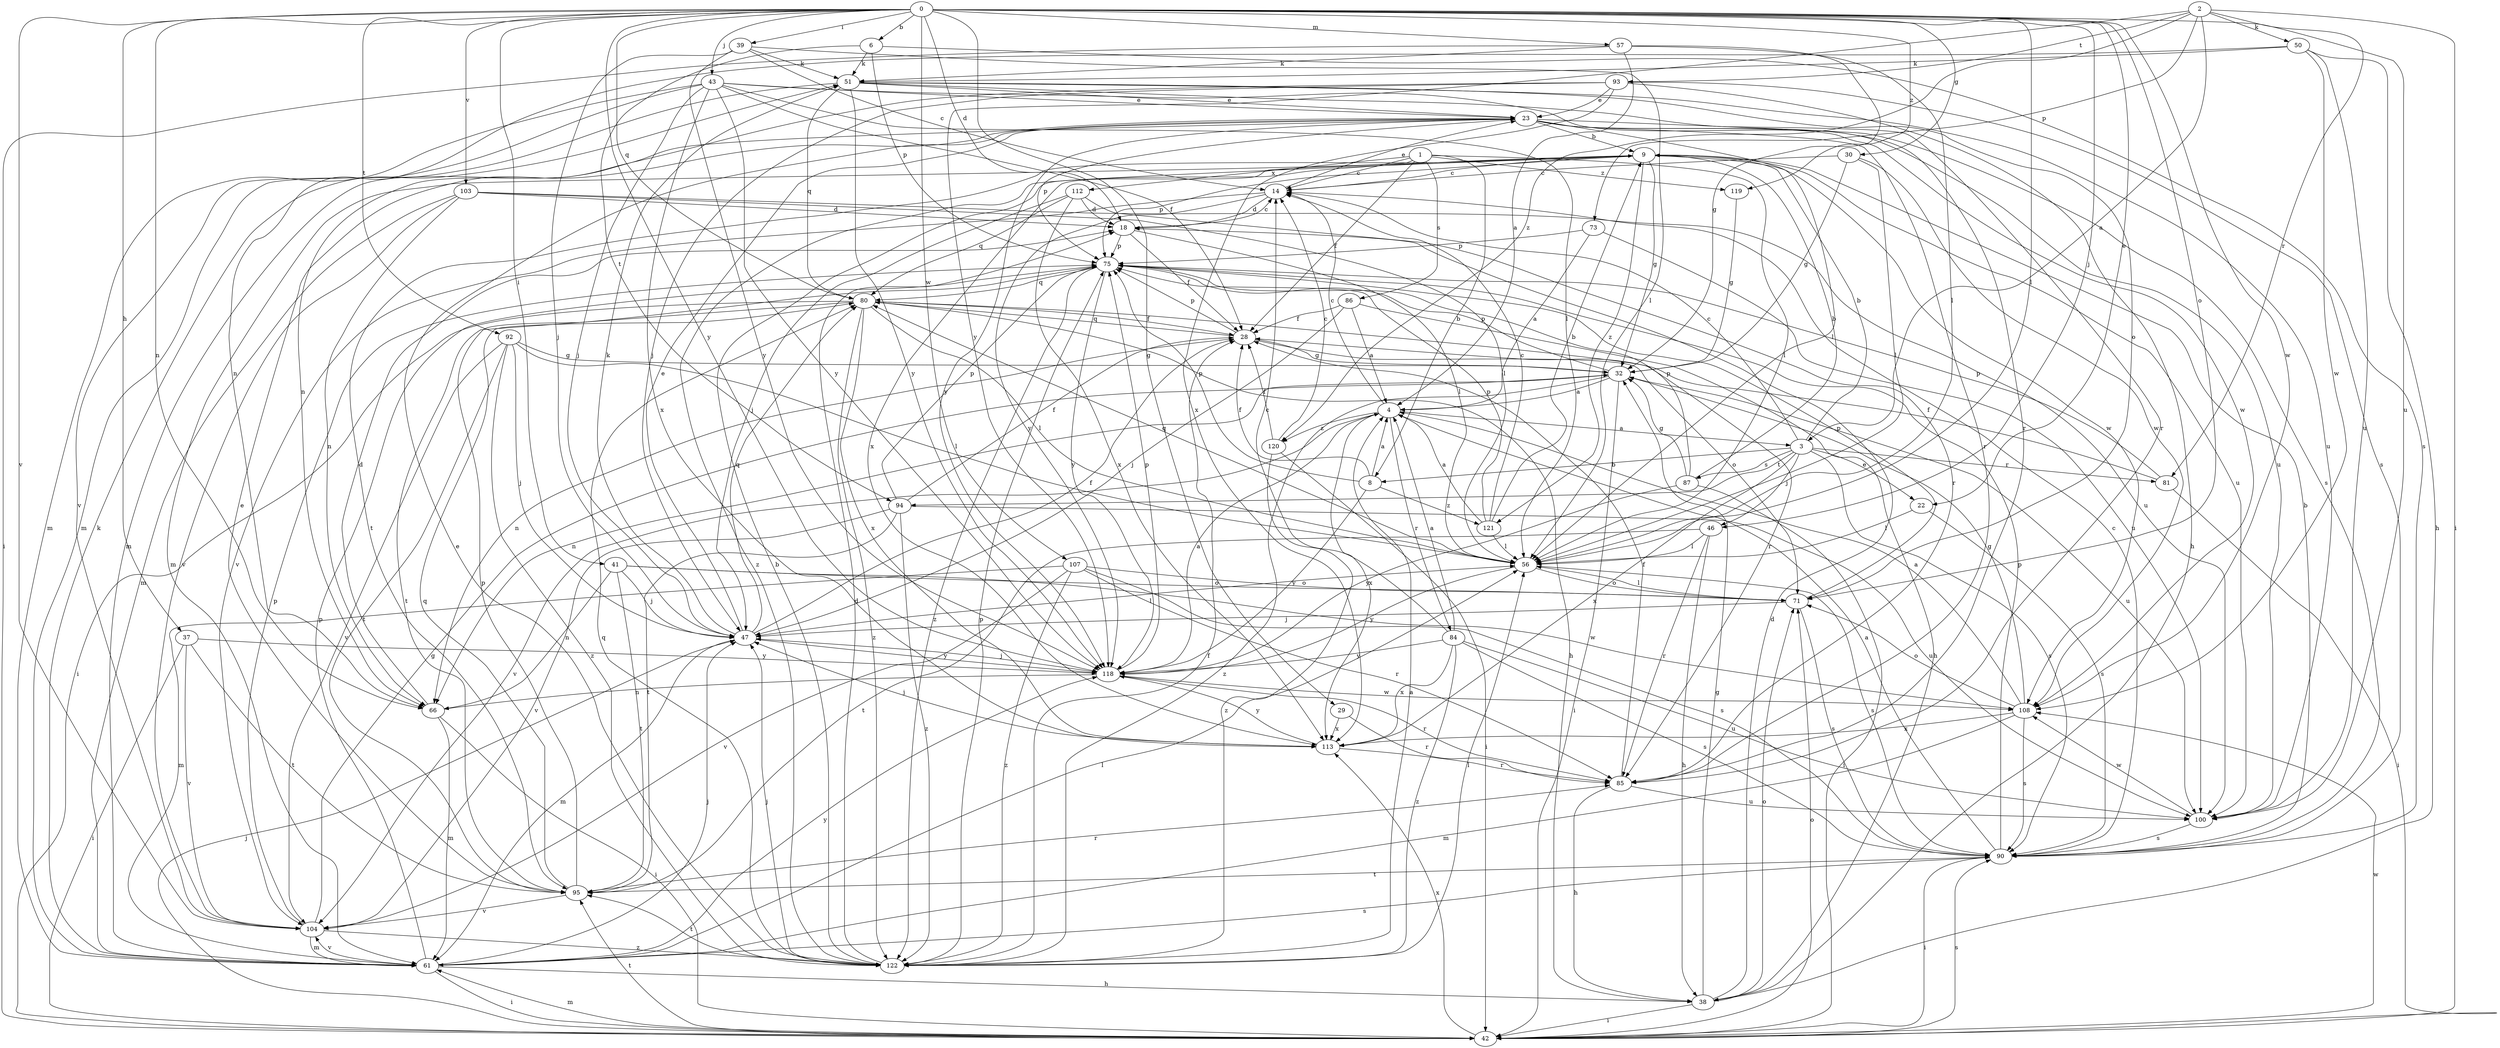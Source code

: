 strict digraph  {
0;
1;
2;
3;
4;
6;
8;
9;
14;
18;
22;
23;
28;
29;
30;
32;
37;
38;
39;
41;
42;
43;
46;
47;
50;
51;
56;
57;
61;
66;
71;
73;
75;
80;
81;
84;
85;
86;
87;
90;
92;
93;
94;
95;
100;
103;
104;
107;
108;
112;
113;
118;
119;
120;
121;
122;
0 -> 6  [label=b];
0 -> 18  [label=d];
0 -> 22  [label=e];
0 -> 29  [label=g];
0 -> 30  [label=g];
0 -> 37  [label=h];
0 -> 39  [label=i];
0 -> 41  [label=i];
0 -> 43  [label=j];
0 -> 46  [label=j];
0 -> 56  [label=l];
0 -> 57  [label=m];
0 -> 66  [label=n];
0 -> 71  [label=o];
0 -> 80  [label=q];
0 -> 92  [label=t];
0 -> 100  [label=u];
0 -> 103  [label=v];
0 -> 104  [label=v];
0 -> 107  [label=w];
0 -> 108  [label=w];
0 -> 118  [label=y];
0 -> 119  [label=z];
1 -> 8  [label=b];
1 -> 14  [label=c];
1 -> 28  [label=f];
1 -> 56  [label=l];
1 -> 61  [label=m];
1 -> 86  [label=s];
1 -> 112  [label=x];
1 -> 119  [label=z];
2 -> 3  [label=a];
2 -> 42  [label=i];
2 -> 50  [label=k];
2 -> 73  [label=p];
2 -> 81  [label=r];
2 -> 93  [label=t];
2 -> 118  [label=y];
2 -> 120  [label=z];
3 -> 8  [label=b];
3 -> 9  [label=b];
3 -> 14  [label=c];
3 -> 22  [label=e];
3 -> 46  [label=j];
3 -> 81  [label=r];
3 -> 87  [label=s];
3 -> 90  [label=s];
3 -> 94  [label=t];
3 -> 113  [label=x];
4 -> 3  [label=a];
4 -> 14  [label=c];
4 -> 84  [label=r];
4 -> 104  [label=v];
4 -> 113  [label=x];
4 -> 120  [label=z];
6 -> 51  [label=k];
6 -> 75  [label=p];
6 -> 90  [label=s];
6 -> 94  [label=t];
8 -> 4  [label=a];
8 -> 28  [label=f];
8 -> 75  [label=p];
8 -> 118  [label=y];
8 -> 121  [label=z];
9 -> 14  [label=c];
9 -> 32  [label=g];
9 -> 75  [label=p];
9 -> 95  [label=t];
9 -> 100  [label=u];
9 -> 108  [label=w];
9 -> 113  [label=x];
9 -> 121  [label=z];
9 -> 122  [label=z];
14 -> 18  [label=d];
14 -> 23  [label=e];
14 -> 104  [label=v];
14 -> 118  [label=y];
18 -> 14  [label=c];
18 -> 28  [label=f];
18 -> 56  [label=l];
18 -> 75  [label=p];
22 -> 56  [label=l];
22 -> 90  [label=s];
23 -> 9  [label=b];
23 -> 56  [label=l];
23 -> 61  [label=m];
23 -> 75  [label=p];
23 -> 85  [label=r];
23 -> 90  [label=s];
23 -> 100  [label=u];
23 -> 108  [label=w];
23 -> 118  [label=y];
28 -> 32  [label=g];
28 -> 66  [label=n];
28 -> 71  [label=o];
28 -> 75  [label=p];
28 -> 80  [label=q];
29 -> 85  [label=r];
29 -> 113  [label=x];
30 -> 14  [label=c];
30 -> 32  [label=g];
30 -> 56  [label=l];
30 -> 108  [label=w];
32 -> 4  [label=a];
32 -> 42  [label=i];
32 -> 66  [label=n];
32 -> 75  [label=p];
32 -> 100  [label=u];
32 -> 122  [label=z];
37 -> 42  [label=i];
37 -> 95  [label=t];
37 -> 104  [label=v];
37 -> 118  [label=y];
38 -> 18  [label=d];
38 -> 32  [label=g];
38 -> 42  [label=i];
38 -> 71  [label=o];
39 -> 14  [label=c];
39 -> 47  [label=j];
39 -> 51  [label=k];
39 -> 56  [label=l];
39 -> 118  [label=y];
41 -> 47  [label=j];
41 -> 66  [label=n];
41 -> 71  [label=o];
41 -> 95  [label=t];
41 -> 108  [label=w];
42 -> 47  [label=j];
42 -> 61  [label=m];
42 -> 71  [label=o];
42 -> 90  [label=s];
42 -> 95  [label=t];
42 -> 108  [label=w];
42 -> 113  [label=x];
43 -> 23  [label=e];
43 -> 28  [label=f];
43 -> 47  [label=j];
43 -> 56  [label=l];
43 -> 61  [label=m];
43 -> 85  [label=r];
43 -> 104  [label=v];
43 -> 113  [label=x];
43 -> 118  [label=y];
46 -> 38  [label=h];
46 -> 56  [label=l];
46 -> 85  [label=r];
46 -> 95  [label=t];
47 -> 23  [label=e];
47 -> 28  [label=f];
47 -> 51  [label=k];
47 -> 56  [label=l];
47 -> 61  [label=m];
47 -> 80  [label=q];
47 -> 118  [label=y];
50 -> 38  [label=h];
50 -> 51  [label=k];
50 -> 66  [label=n];
50 -> 100  [label=u];
50 -> 108  [label=w];
51 -> 23  [label=e];
51 -> 61  [label=m];
51 -> 71  [label=o];
51 -> 80  [label=q];
51 -> 85  [label=r];
51 -> 100  [label=u];
51 -> 118  [label=y];
56 -> 71  [label=o];
56 -> 80  [label=q];
56 -> 90  [label=s];
56 -> 118  [label=y];
57 -> 4  [label=a];
57 -> 32  [label=g];
57 -> 42  [label=i];
57 -> 51  [label=k];
57 -> 56  [label=l];
61 -> 38  [label=h];
61 -> 42  [label=i];
61 -> 47  [label=j];
61 -> 51  [label=k];
61 -> 56  [label=l];
61 -> 75  [label=p];
61 -> 90  [label=s];
61 -> 104  [label=v];
61 -> 118  [label=y];
66 -> 18  [label=d];
66 -> 42  [label=i];
66 -> 61  [label=m];
71 -> 47  [label=j];
71 -> 56  [label=l];
71 -> 75  [label=p];
71 -> 90  [label=s];
73 -> 4  [label=a];
73 -> 75  [label=p];
73 -> 100  [label=u];
75 -> 80  [label=q];
75 -> 118  [label=y];
75 -> 122  [label=z];
80 -> 28  [label=f];
80 -> 38  [label=h];
80 -> 42  [label=i];
80 -> 56  [label=l];
80 -> 85  [label=r];
80 -> 95  [label=t];
80 -> 113  [label=x];
80 -> 122  [label=z];
81 -> 28  [label=f];
81 -> 42  [label=i];
81 -> 75  [label=p];
84 -> 4  [label=a];
84 -> 14  [label=c];
84 -> 90  [label=s];
84 -> 100  [label=u];
84 -> 113  [label=x];
84 -> 118  [label=y];
84 -> 122  [label=z];
85 -> 28  [label=f];
85 -> 38  [label=h];
85 -> 100  [label=u];
86 -> 4  [label=a];
86 -> 28  [label=f];
86 -> 38  [label=h];
86 -> 47  [label=j];
87 -> 9  [label=b];
87 -> 32  [label=g];
87 -> 42  [label=i];
87 -> 75  [label=p];
87 -> 118  [label=y];
90 -> 4  [label=a];
90 -> 9  [label=b];
90 -> 14  [label=c];
90 -> 42  [label=i];
90 -> 75  [label=p];
90 -> 95  [label=t];
92 -> 32  [label=g];
92 -> 47  [label=j];
92 -> 56  [label=l];
92 -> 95  [label=t];
92 -> 104  [label=v];
92 -> 122  [label=z];
93 -> 23  [label=e];
93 -> 38  [label=h];
93 -> 47  [label=j];
93 -> 66  [label=n];
93 -> 90  [label=s];
93 -> 113  [label=x];
94 -> 28  [label=f];
94 -> 75  [label=p];
94 -> 95  [label=t];
94 -> 100  [label=u];
94 -> 104  [label=v];
94 -> 122  [label=z];
95 -> 23  [label=e];
95 -> 75  [label=p];
95 -> 80  [label=q];
95 -> 85  [label=r];
95 -> 104  [label=v];
100 -> 90  [label=s];
100 -> 108  [label=w];
103 -> 18  [label=d];
103 -> 56  [label=l];
103 -> 61  [label=m];
103 -> 66  [label=n];
103 -> 100  [label=u];
103 -> 104  [label=v];
104 -> 32  [label=g];
104 -> 61  [label=m];
104 -> 75  [label=p];
104 -> 122  [label=z];
107 -> 61  [label=m];
107 -> 71  [label=o];
107 -> 85  [label=r];
107 -> 90  [label=s];
107 -> 104  [label=v];
107 -> 122  [label=z];
108 -> 4  [label=a];
108 -> 32  [label=g];
108 -> 61  [label=m];
108 -> 71  [label=o];
108 -> 90  [label=s];
108 -> 113  [label=x];
112 -> 18  [label=d];
112 -> 47  [label=j];
112 -> 80  [label=q];
112 -> 85  [label=r];
112 -> 113  [label=x];
113 -> 47  [label=j];
113 -> 85  [label=r];
113 -> 118  [label=y];
118 -> 4  [label=a];
118 -> 47  [label=j];
118 -> 66  [label=n];
118 -> 75  [label=p];
118 -> 85  [label=r];
118 -> 108  [label=w];
119 -> 32  [label=g];
120 -> 14  [label=c];
120 -> 28  [label=f];
120 -> 42  [label=i];
120 -> 122  [label=z];
121 -> 4  [label=a];
121 -> 9  [label=b];
121 -> 14  [label=c];
121 -> 56  [label=l];
121 -> 75  [label=p];
122 -> 4  [label=a];
122 -> 9  [label=b];
122 -> 18  [label=d];
122 -> 23  [label=e];
122 -> 28  [label=f];
122 -> 47  [label=j];
122 -> 56  [label=l];
122 -> 75  [label=p];
122 -> 80  [label=q];
122 -> 95  [label=t];
}
